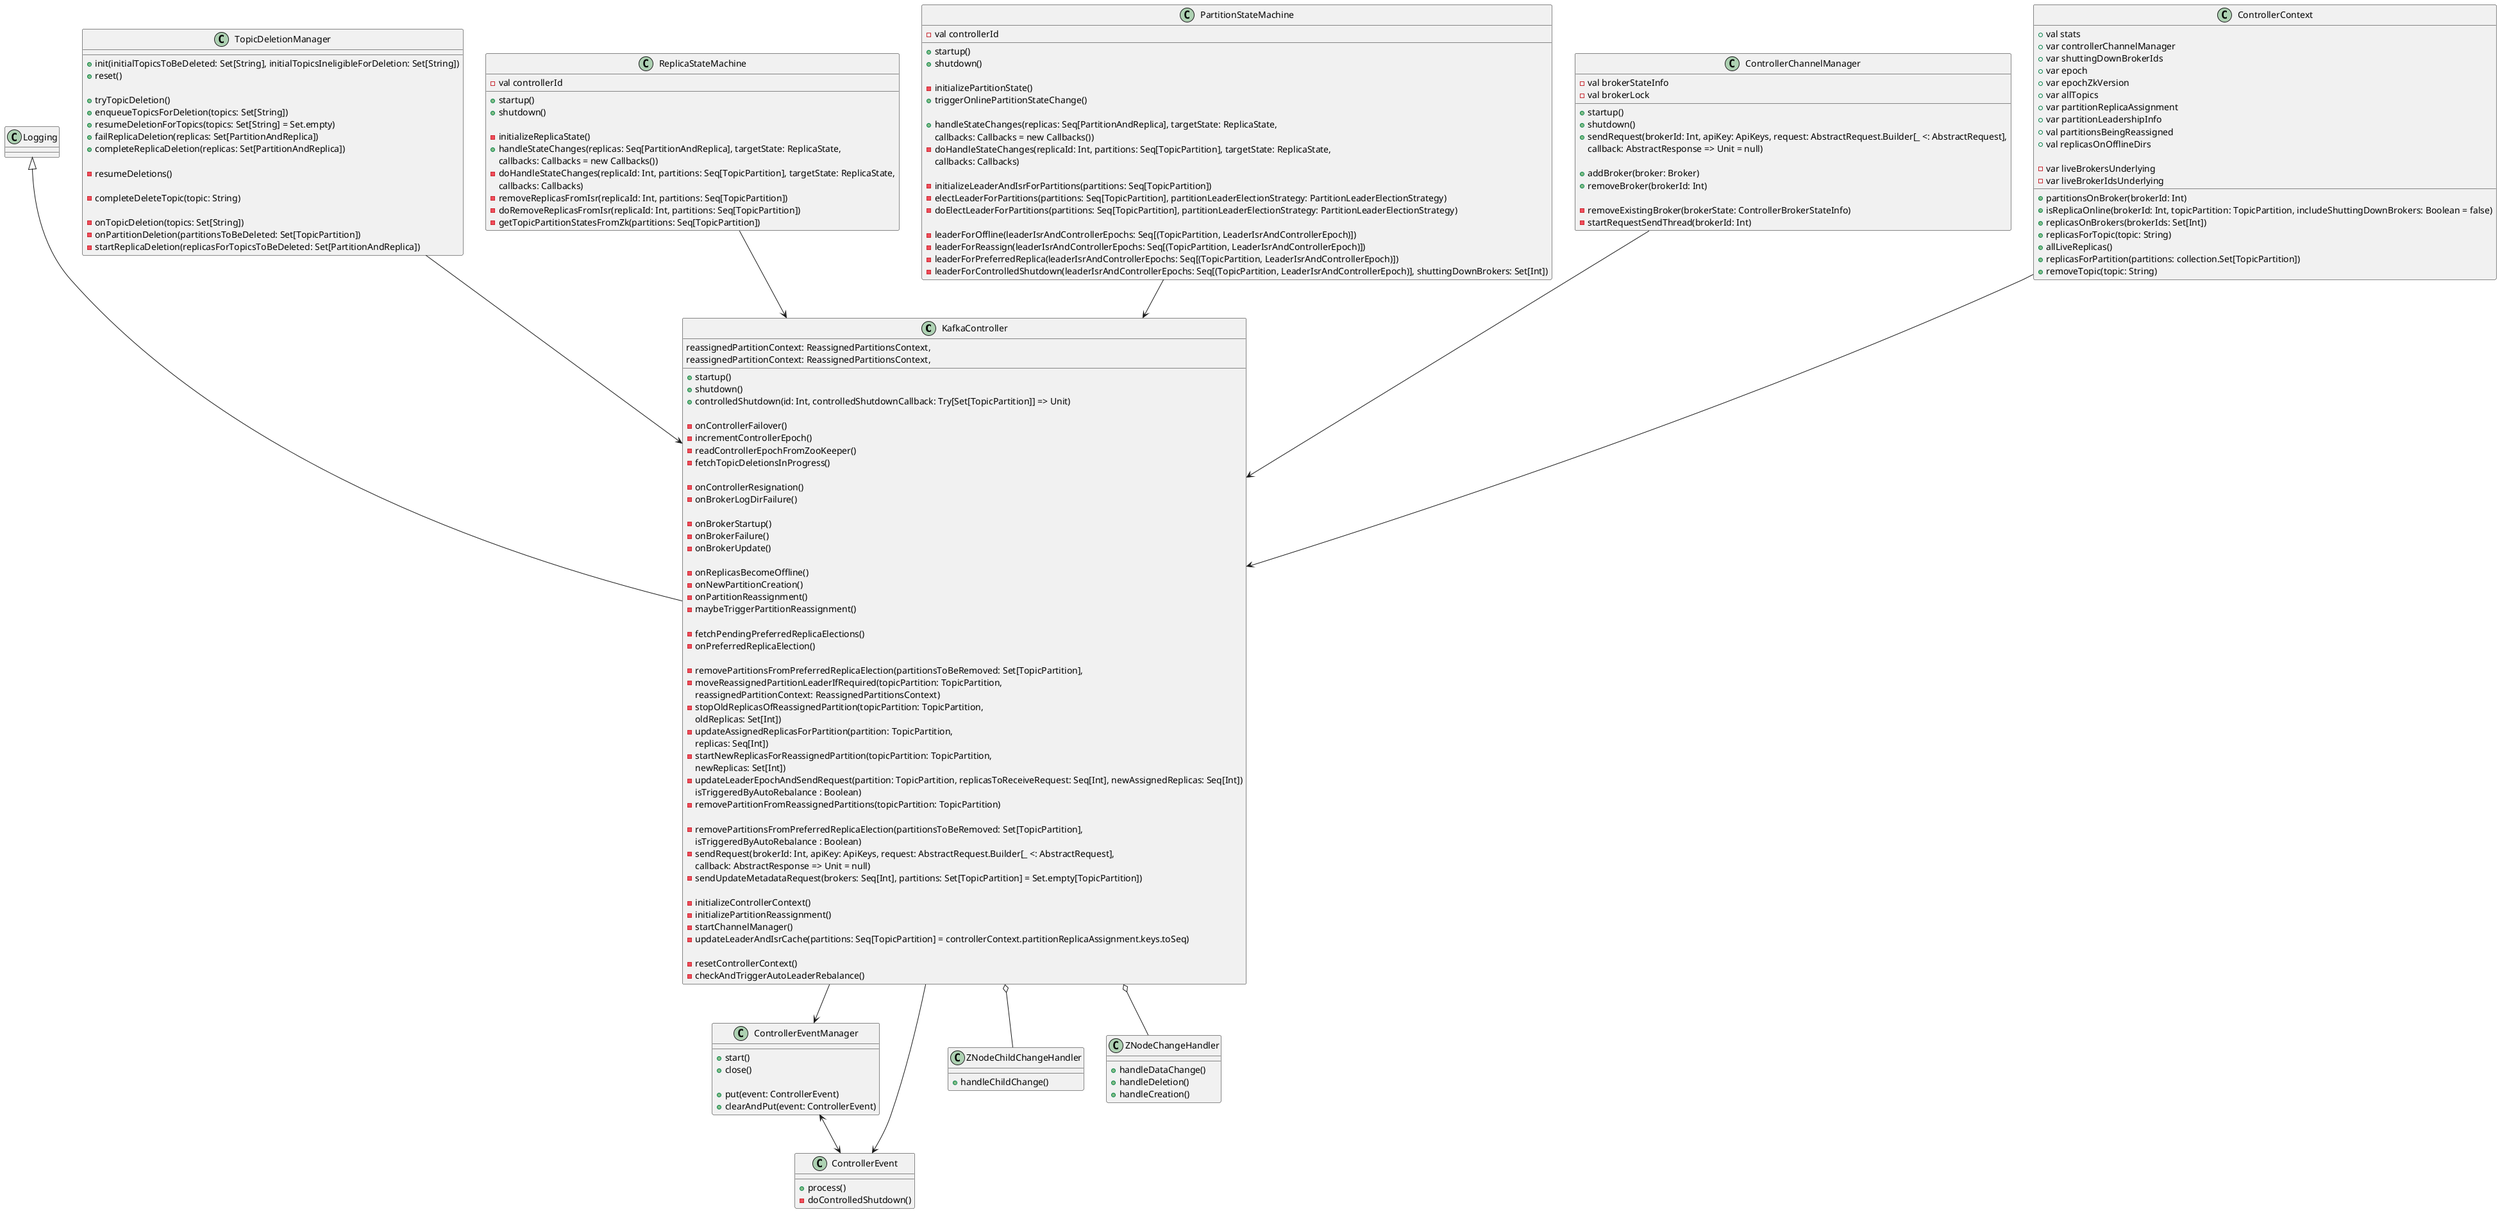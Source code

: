 @startuml

class KafkaController extends Logging{
    
    +startup()
    +shutdown()
    +controlledShutdown(id: Int, controlledShutdownCallback: Try[Set[TopicPartition]] => Unit)

    -onControllerFailover()
    -incrementControllerEpoch()
    -readControllerEpochFromZooKeeper()
    -fetchTopicDeletionsInProgress()

    -onControllerResignation()
    -onBrokerLogDirFailure()

    -onBrokerStartup()
    -onBrokerFailure()
    -onBrokerUpdate()

    -onReplicasBecomeOffline()
    -onNewPartitionCreation()
    -onPartitionReassignment()
    -maybeTriggerPartitionReassignment()

    -fetchPendingPreferredReplicaElections()
    -onPreferredReplicaElection()

    -removePartitionsFromPreferredReplicaElection(partitionsToBeRemoved: Set[TopicPartition],
    -moveReassignedPartitionLeaderIfRequired(topicPartition: TopicPartition,
                                                      reassignedPartitionContext: ReassignedPartitionsContext)
    -stopOldReplicasOfReassignedPartition(topicPartition: TopicPartition,
                                                   reassignedPartitionContext: ReassignedPartitionsContext,
                                                   oldReplicas: Set[Int])
    -updateAssignedReplicasForPartition(partition: TopicPartition,
                                                 replicas: Seq[Int])
    -startNewReplicasForReassignedPartition(topicPartition: TopicPartition,
                                                     reassignedPartitionContext: ReassignedPartitionsContext,
                                                     newReplicas: Set[Int])
    -updateLeaderEpochAndSendRequest(partition: TopicPartition, replicasToReceiveRequest: Seq[Int], newAssignedReplicas: Seq[Int])
                                                    isTriggeredByAutoRebalance : Boolean)
    -removePartitionFromReassignedPartitions(topicPartition: TopicPartition)

    -removePartitionsFromPreferredReplicaElection(partitionsToBeRemoved: Set[TopicPartition],
                                                   isTriggeredByAutoRebalance : Boolean)
    -sendRequest(brokerId: Int, apiKey: ApiKeys, request: AbstractRequest.Builder[_ <: AbstractRequest],
                                      callback: AbstractResponse => Unit = null)
    -sendUpdateMetadataRequest(brokers: Seq[Int], partitions: Set[TopicPartition] = Set.empty[TopicPartition])

    -initializeControllerContext()
    -initializePartitionReassignment()
    -startChannelManager()
    -updateLeaderAndIsrCache(partitions: Seq[TopicPartition] = controllerContext.partitionReplicaAssignment.keys.toSeq)

    -resetControllerContext()



    -checkAndTriggerAutoLeaderRebalance()

}

class TopicDeletionManager{
    +init(initialTopicsToBeDeleted: Set[String], initialTopicsIneligibleForDeletion: Set[String])
    +reset()

    +tryTopicDeletion()
    +enqueueTopicsForDeletion(topics: Set[String])
    +resumeDeletionForTopics(topics: Set[String] = Set.empty)
    +failReplicaDeletion(replicas: Set[PartitionAndReplica])
    +completeReplicaDeletion(replicas: Set[PartitionAndReplica])

    -resumeDeletions()

    -completeDeleteTopic(topic: String)

    -onTopicDeletion(topics: Set[String])
    -onPartitionDeletion(partitionsToBeDeleted: Set[TopicPartition])
    -startReplicaDeletion(replicasForTopicsToBeDeleted: Set[PartitionAndReplica])
}

class ReplicaStateMachine{
    -val controllerId

    +startup()
    +shutdown()

    -initializeReplicaState()
    +handleStateChanges(replicas: Seq[PartitionAndReplica], targetState: ReplicaState,
                         callbacks: Callbacks = new Callbacks())
    -doHandleStateChanges(replicaId: Int, partitions: Seq[TopicPartition], targetState: ReplicaState,
                                   callbacks: Callbacks)
    -removeReplicasFromIsr(replicaId: Int, partitions: Seq[TopicPartition])
    -doRemoveReplicasFromIsr(replicaId: Int, partitions: Seq[TopicPartition])
    -getTopicPartitionStatesFromZk(partitions: Seq[TopicPartition])
}

' class ZK_broker

' class SessionExpirationListener{
'     +handleNewSession()
' }

' class OfflinePartitionLeaderSelector{
'     +selectLeader()
' }

class PartitionStateMachine{
    -val controllerId

    +startup()
    +shutdown()

    -initializePartitionState()
    +triggerOnlinePartitionStateChange()

    +handleStateChanges(replicas: Seq[PartitionAndReplica], targetState: ReplicaState,
                         callbacks: Callbacks = new Callbacks())
    -doHandleStateChanges(replicaId: Int, partitions: Seq[TopicPartition], targetState: ReplicaState,
                                   callbacks: Callbacks)
    
    -initializeLeaderAndIsrForPartitions(partitions: Seq[TopicPartition])
    -electLeaderForPartitions(partitions: Seq[TopicPartition], partitionLeaderElectionStrategy: PartitionLeaderElectionStrategy)
    -doElectLeaderForPartitions(partitions: Seq[TopicPartition], partitionLeaderElectionStrategy: PartitionLeaderElectionStrategy)

    -leaderForOffline(leaderIsrAndControllerEpochs: Seq[(TopicPartition, LeaderIsrAndControllerEpoch)])
    -leaderForReassign(leaderIsrAndControllerEpochs: Seq[(TopicPartition, LeaderIsrAndControllerEpoch)])
    -leaderForPreferredReplica(leaderIsrAndControllerEpochs: Seq[(TopicPartition, LeaderIsrAndControllerEpoch)])
    -leaderForControlledShutdown(leaderIsrAndControllerEpochs: Seq[(TopicPartition, LeaderIsrAndControllerEpoch)], shuttingDownBrokers: Set[Int])

}

class ControllerChannelManager{
    -val brokerStateInfo
    -val brokerLock

    +startup()
    +shutdown()
    +sendRequest(brokerId: Int, apiKey: ApiKeys, request: AbstractRequest.Builder[_ <: AbstractRequest],
                  callback: AbstractResponse => Unit = null)
    
    +addBroker(broker: Broker)
    +removeBroker(brokerId: Int)

    -removeExistingBroker(brokerState: ControllerBrokerStateInfo)
    -startRequestSendThread(brokerId: Int)
}

class ControllerContext{
    +val stats
    +var controllerChannelManager
    +var shuttingDownBrokerIds
    +var epoch
    +var epochZkVersion
    +var allTopics
    +var partitionReplicaAssignment
    +var partitionLeadershipInfo
    +val partitionsBeingReassigned
    +val replicasOnOfflineDirs

    -var liveBrokersUnderlying
    -var liveBrokerIdsUnderlying

    +partitionsOnBroker(brokerId: Int)
    +isReplicaOnline(brokerId: Int, topicPartition: TopicPartition, includeShuttingDownBrokers: Boolean = false)
    +replicasOnBrokers(brokerIds: Set[Int])
    +replicasForTopic(topic: String)
    +allLiveReplicas()
    +replicasForPartition(partitions: collection.Set[TopicPartition])
    +removeTopic(topic: String)
}

class ControllerEventManager{
    +start()
    +close()

    +put(event: ControllerEvent)
    +clearAndPut(event: ControllerEvent)

}

class ControllerEvent{
    +process()
    -doControlledShutdown()
}

class ZNodeChildChangeHandler{
    +handleChildChange()
}

class ZNodeChangeHandler{
    +handleDataChange()
    +handleDeletion()
    +handleCreation()
}

ControllerChannelManager --> KafkaController
ControllerContext --> KafkaController
PartitionStateMachine --> KafkaController
ReplicaStateMachine --> KafkaController
TopicDeletionManager --> KafkaController

' ControllerEvent --o KafkaController
' ZNodeChildChangeHandler --o KafkaController
' ZNodeChangeHandler --o KafkaController

KafkaController --> ControllerEventManager
KafkaController --> ControllerEvent
KafkaController o-- ZNodeChildChangeHandler
KafkaController o-- ZNodeChangeHandler

ControllerEventManager <--> ControllerEvent

' PartitionModificationsListener --> ZK_broker
' SessionExpirationListener --> ZK_broker
' TopicChangeListener --> ZK_broker
' BrokerChangeListener --> ZK_broker
' PartitionsReassignedListener --> ZK_broker
' ReassignedPartitionsIsrChangeListener --> ZK_broker
' DeleteTopicListener --> ZK_broker

' ZK_broker --> KafkaController
' ReplicaStateMachine --> KafkaController
' PartitionStateMachine --> KafkaController

' ControllerBrokerRequestBatch --> ControllerChannelManager

' ControllerChannelManager --> KafkaController

' ReassignedPartitionsLeaderSelector --> KafkaController
' OfflinePartitionLeaderSelector --> KafkaController
' TopicDeletionManager --> KafkaController
@enduml